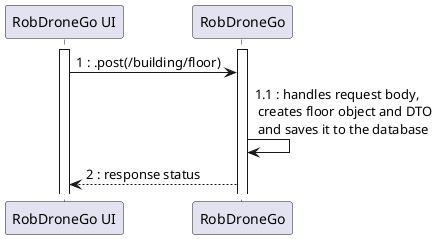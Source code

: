 @startuml
participant "RobDroneGo UI" as UI
participant "RobDroneGo" as API

activate UI
activate API
UI -> API : 1 : .post(/building/floor)
API -> API : 1.1 : handles request body, \n creates floor object and DTO \n and saves it to the database
API --> UI : 2 : response status

@enduml